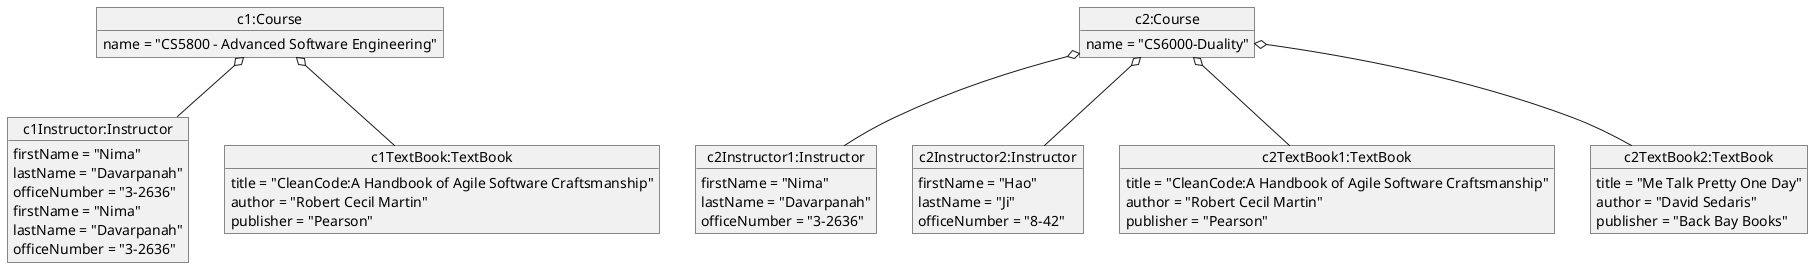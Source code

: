 @startuml

object "c1:Course" as c1 {
    name = "CS5800 - Advanced Software Engineering"
}
object "c2:Course" as c2 {
    name = "CS6000-Duality"
}

object "c1Instructor:Instructor" as c1ins{
    firstName = "Nima"
    lastName = "Davarpanah"
    officeNumber = "3-2636"
}

object "c1Instructor:Instructor" as c1ins{
    firstName = "Nima"
    lastName = "Davarpanah"
    officeNumber = "3-2636"
}

object "c1TextBook:TextBook" as c1tb{
    title = "CleanCode:A Handbook of Agile Software Craftsmanship"
    author = "Robert Cecil Martin"
    publisher = "Pearson"
}

object "c2Instructor1:Instructor" as c2ins1{
    firstName = "Nima"
    lastName = "Davarpanah"
    officeNumber = "3-2636"
}

object "c2Instructor2:Instructor" as c2ins2{
    firstName = "Hao"
    lastName = "Ji"
    officeNumber = "8-42"
}

object "c2TextBook1:TextBook" as c2tb1{
    title = "CleanCode:A Handbook of Agile Software Craftsmanship"
    author = "Robert Cecil Martin"
    publisher = "Pearson"
}

object "c2TextBook2:TextBook" as c2tb2{
    title = "Me Talk Pretty One Day"
    author = "David Sedaris"
    publisher = "Back Bay Books"
}

c1 o-- c1ins
c1 o-- c1tb
c2 o-- c2ins1
c2 o-- c2ins2
c2 o-- c2tb1
c2 o-- c2tb2

@enduml
